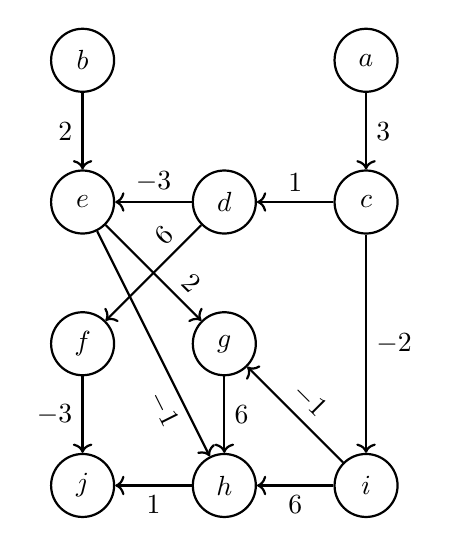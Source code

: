 \begin{tikzpicture}[style=thick,scale=0.9]
\tikzstyle{vertex}=[draw, circle, fill=white, inner sep=0pt, minimum size=8mm]

\node[vertex] (A) at ( 2, 3) {$a$};
\node[vertex] (B) at (-2, 3) {$b$};
\node[vertex] (C) at ( 2, 1) {$c$};
\node[vertex] (D) at ( 0, 1) {$d$};
\node[vertex] (E) at (-2, 1) {$e$};
\node[vertex] (F) at (-2,-1) {$f$};
\node[vertex] (G) at ( 0,-1) {$g$};
\node[vertex] (H) at ( 0,-3) {$h$};
\node[vertex] (I) at ( 2,-3) {$i$};
\node[vertex] (J) at (-2,-3) {$j$};

\draw[->] (A) -- (C) node [right, midway] {$3$};
\draw[->] (B) -- (E) node [left, midway] {$2$};
\draw[->] (C) -- (D) node [above, midway] {$1$};
\draw[->] (C) -- (I) node [right, midway] {$-2$};
\draw[->] (D) -- (E) node [above, midway] {$-3$};
\draw[->] (D) -- (F) node [above, near start, sloped] {$6$};
\draw[->] (E) -- (G) node [above, near end, sloped] {$2$};
\draw[->] (E) -- (H) node [below, near end, sloped] {$-1$};
\draw[->] (F) -- (J) node [left, midway] {$-3$};
\draw[->] (G) -- (H) node [right, midway] {$6$};
\draw[->] (H) -- (J) node [below, midway] {$1$};
\draw[->] (I) -- (G) node [above, midway, sloped] {$-1$};
\draw[->] (I) -- (H) node [below, midway] {$6$};
\end{tikzpicture}
